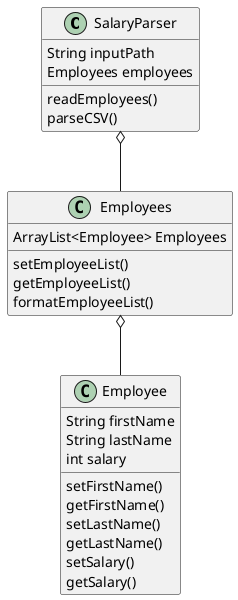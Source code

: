 @startuml

class SalaryParser {
    String inputPath
    Employees employees

    readEmployees()
    parseCSV()
}

class Employees {
    ArrayList<Employee> Employees

    setEmployeeList()
    getEmployeeList()
    formatEmployeeList()
}

class Employee {
    String firstName
    String lastName
    int salary

    setFirstName()
    getFirstName()
    setLastName()
    getLastName()
    setSalary()
    getSalary()
}

SalaryParser o-- Employees
Employees o-- Employee

@enduml

' Each class within your diagram must list both the
' attributes and the methods defined within that class.